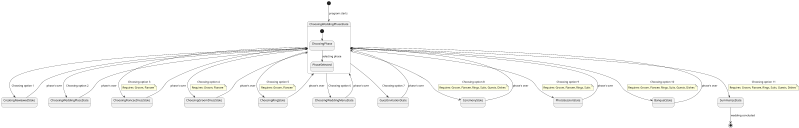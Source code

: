 ﻿@startuml
scale 800 width

[*] --> ChoosingWeddingPhaseState : program starts

state ChoosingWeddingPhaseState {
  [*] --> ChoosingPhase
  ChoosingPhase --> PhaseSelected : selecting phase
}

ChoosingWeddingPhaseState --> CreatingNewlywedState : Choosing option 1
CreatingNewlywedState --> ChoosingWeddingPhaseState : phase's over

ChoosingWeddingPhaseState --> ChoosingWeddingPlaceState : Choosing option 2
ChoosingWeddingPlaceState --> ChoosingWeddingPhaseState : phase's over

ChoosingWeddingPhaseState --> ChoosingFianceeDressState : Choosing option 3
note on link : Requires: Groom, Fiancee
ChoosingFianceeDressState --> ChoosingWeddingPhaseState : phase's over

ChoosingWeddingPhaseState --> ChoosingGroomDressState : Choosing option 4
note on link : Requires: Groom, Fiancee
ChoosingGroomDressState --> ChoosingWeddingPhaseState : phase's over

ChoosingWeddingPhaseState --> ChoosingRingState : Choosing option 5
note on link : Requires: Groom, Fiancee
ChoosingRingState --> ChoosingWeddingPhaseState : phase's over

ChoosingWeddingPhaseState --> ChoosingWeddingMenuState : Choosing option 6
ChoosingWeddingMenuState --> ChoosingWeddingPhaseState : phase's over

ChoosingWeddingPhaseState --> GuestInvitationState : Choosing option 7
GuestInvitationState --> ChoosingWeddingPhaseState : phase's over

ChoosingWeddingPhaseState --> CeremonyState : Choosing option 8
note on link : Requires: Groom, Fiancee, Rings, Suits, Guests, Dishes
CeremonyState --> ChoosingWeddingPhaseState : phase's over

ChoosingWeddingPhaseState --> PhotoSessionState : Choosing option 9
note on link : Requires: Groom, Fiancee, Rings, Suits
PhotoSessionState --> ChoosingWeddingPhaseState : phase's over

ChoosingWeddingPhaseState --> BanquetState : Choosing option 10
note on link : Requires: Groom, Fiancee, Rings, Suits, Guests, Dishes
BanquetState --> ChoosingWeddingPhaseState : phase's over

ChoosingWeddingPhaseState --> SummarizeState : Choosing option 11
note on link : Requires: Groom, Fiancee, Rings, Suits, Guests, Dishes
SummarizeState --> [*] : wedding concluded

@enduml